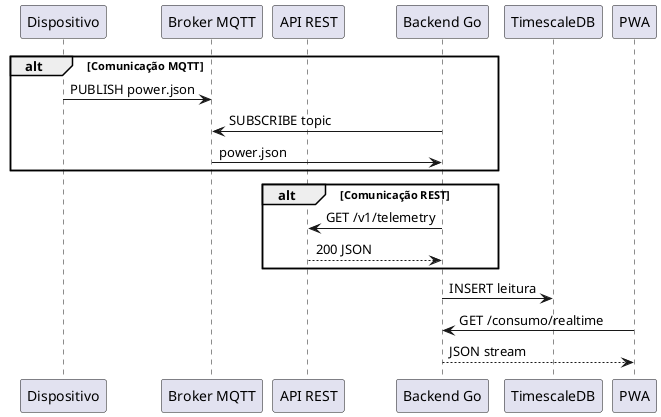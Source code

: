' SEQUÊNCIA  (sequence_diagram.puml)
@startuml
participant "Dispositivo" as D
participant "Broker MQTT" as B
participant "API REST" as R
participant "Backend Go" as S
participant "TimescaleDB" as DB
participant "PWA" as F

alt Comunicação MQTT
  D -> B: PUBLISH power.json
  S -> B: SUBSCRIBE topic
  B -> S: power.json
end
alt Comunicação REST
  S -> R: GET /v1/telemetry
  R --> S: 200 JSON
end
S -> DB: INSERT leitura
F -> S: GET /consumo/realtime
S --> F: JSON stream
@enduml
